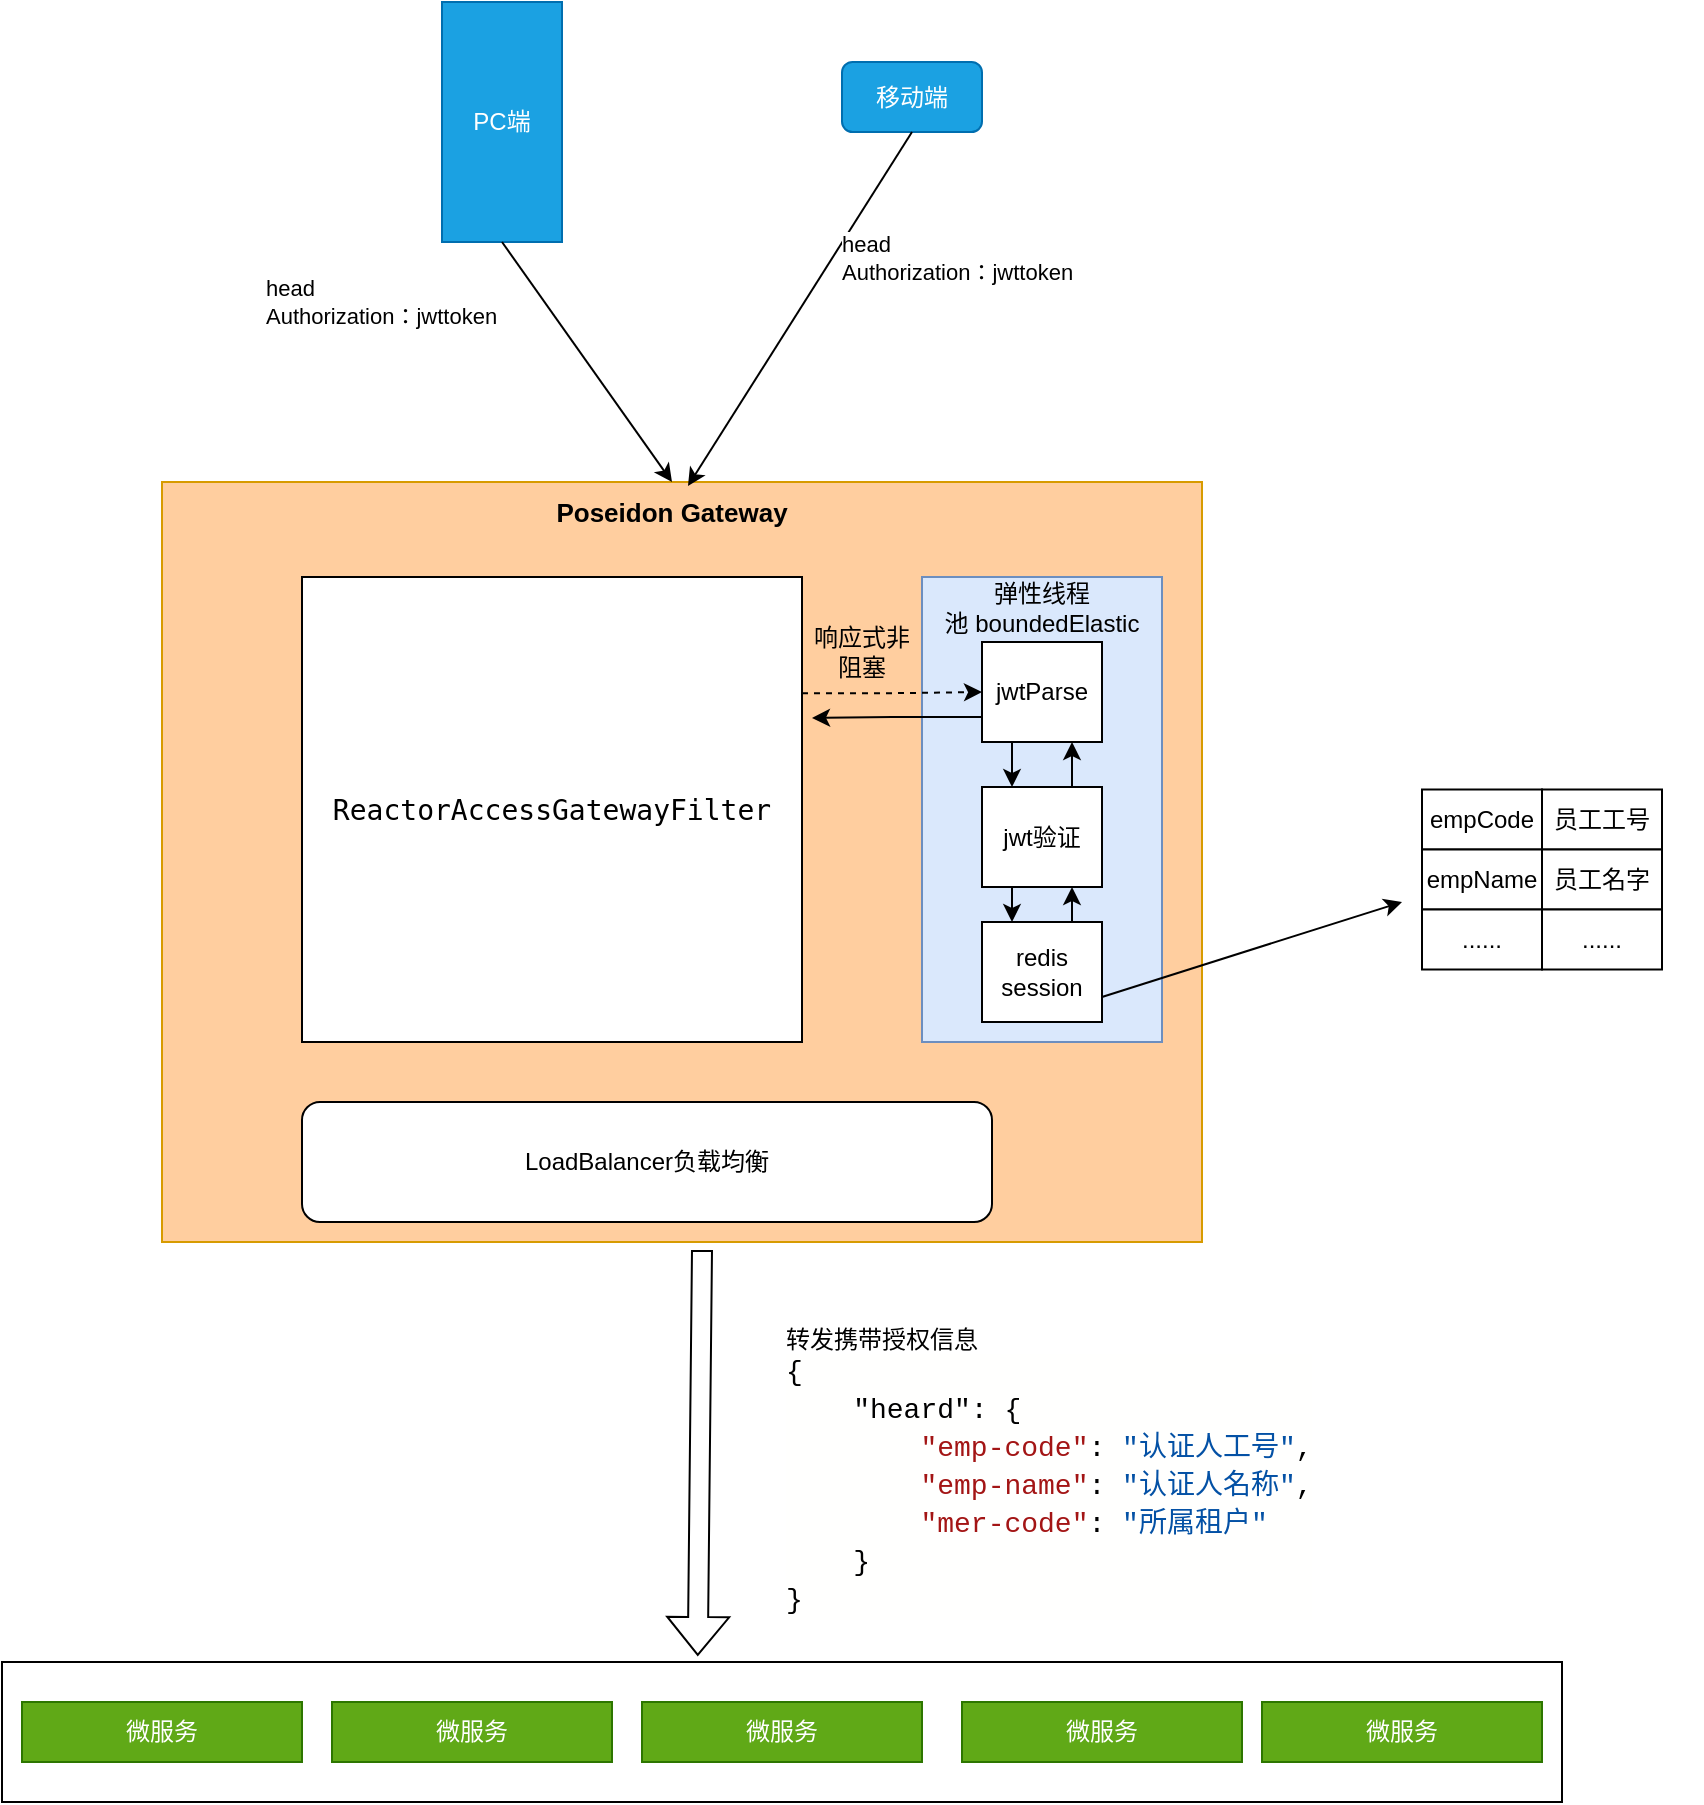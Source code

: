 <mxfile version="26.1.1">
  <diagram name="第 1 页" id="-mwDUBJkby4Tple8bmGG">
    <mxGraphModel dx="1925" dy="1989" grid="1" gridSize="10" guides="1" tooltips="1" connect="1" arrows="1" fold="1" page="1" pageScale="1" pageWidth="827" pageHeight="1169" math="0" shadow="0">
      <root>
        <mxCell id="0" />
        <mxCell id="1" parent="0" />
        <mxCell id="SmVk92hnEIOatby2Dnx8-1" value="移动端" style="rounded=1;whiteSpace=wrap;html=1;fillColor=#1ba1e2;fontColor=#ffffff;strokeColor=#006EAF;" vertex="1" parent="1">
          <mxGeometry x="-10" y="-710" width="70" height="35" as="geometry" />
        </mxCell>
        <mxCell id="SmVk92hnEIOatby2Dnx8-2" value="PC端" style="rounded=0;whiteSpace=wrap;html=1;direction=south;fillColor=#1ba1e2;fontColor=#ffffff;strokeColor=#006EAF;" vertex="1" parent="1">
          <mxGeometry x="-210" y="-740" width="60" height="120" as="geometry" />
        </mxCell>
        <mxCell id="SmVk92hnEIOatby2Dnx8-3" value="" style="rounded=0;whiteSpace=wrap;html=1;direction=south;fillColor=#FFCE9F;strokeColor=#d79b00;" vertex="1" parent="1">
          <mxGeometry x="-350" y="-500" width="520" height="380" as="geometry" />
        </mxCell>
        <mxCell id="SmVk92hnEIOatby2Dnx8-4" value="Poseidon Gateway" style="text;html=1;strokeColor=none;fillColor=none;align=center;verticalAlign=middle;whiteSpace=wrap;rounded=0;fontStyle=1;fontSize=13;" vertex="1" parent="1">
          <mxGeometry x="-200" y="-500" width="210" height="30" as="geometry" />
        </mxCell>
        <mxCell id="SmVk92hnEIOatby2Dnx8-5" value="" style="rounded=0;whiteSpace=wrap;html=1;direction=south;" vertex="1" parent="1">
          <mxGeometry x="-430" y="90" width="780" height="70" as="geometry" />
        </mxCell>
        <mxCell id="SmVk92hnEIOatby2Dnx8-6" value="微服务" style="rounded=0;whiteSpace=wrap;html=1;fillColor=#60a917;fontColor=#ffffff;strokeColor=#2D7600;" vertex="1" parent="1">
          <mxGeometry x="-420" y="110" width="140" height="30" as="geometry" />
        </mxCell>
        <mxCell id="SmVk92hnEIOatby2Dnx8-7" value="微服务" style="rounded=0;whiteSpace=wrap;html=1;fillColor=#60a917;fontColor=#ffffff;strokeColor=#2D7600;" vertex="1" parent="1">
          <mxGeometry x="-265" y="110" width="140" height="30" as="geometry" />
        </mxCell>
        <mxCell id="SmVk92hnEIOatby2Dnx8-8" value="微服务" style="rounded=0;whiteSpace=wrap;html=1;fillColor=#60a917;fontColor=#ffffff;strokeColor=#2D7600;" vertex="1" parent="1">
          <mxGeometry x="-110" y="110" width="140" height="30" as="geometry" />
        </mxCell>
        <mxCell id="SmVk92hnEIOatby2Dnx8-9" value="微服务" style="rounded=0;whiteSpace=wrap;html=1;fillColor=#60a917;fontColor=#ffffff;strokeColor=#2D7600;" vertex="1" parent="1">
          <mxGeometry x="50" y="110" width="140" height="30" as="geometry" />
        </mxCell>
        <mxCell id="SmVk92hnEIOatby2Dnx8-10" value="微服务" style="rounded=0;whiteSpace=wrap;html=1;fillColor=#60a917;fontColor=#ffffff;strokeColor=#2D7600;" vertex="1" parent="1">
          <mxGeometry x="200" y="110" width="140" height="30" as="geometry" />
        </mxCell>
        <mxCell id="SmVk92hnEIOatby2Dnx8-11" value="LoadBalancer负载均衡" style="rounded=1;whiteSpace=wrap;html=1;" vertex="1" parent="1">
          <mxGeometry x="-280" y="-190" width="345" height="60" as="geometry" />
        </mxCell>
        <mxCell id="SmVk92hnEIOatby2Dnx8-12" value="" style="shape=flexArrow;endArrow=classic;html=1;rounded=0;entryX=-0.043;entryY=0.554;entryDx=0;entryDy=0;entryPerimeter=0;" edge="1" parent="1" target="SmVk92hnEIOatby2Dnx8-5">
          <mxGeometry width="50" height="50" relative="1" as="geometry">
            <mxPoint x="-80" y="-116" as="sourcePoint" />
            <mxPoint x="-79.64" y="-56" as="targetPoint" />
          </mxGeometry>
        </mxCell>
        <mxCell id="SmVk92hnEIOatby2Dnx8-13" value="" style="endArrow=classic;html=1;rounded=0;exitX=1;exitY=0.5;exitDx=0;exitDy=0;entryX=0.5;entryY=0;entryDx=0;entryDy=0;" edge="1" parent="1" source="SmVk92hnEIOatby2Dnx8-2" target="SmVk92hnEIOatby2Dnx8-4">
          <mxGeometry width="50" height="50" relative="1" as="geometry">
            <mxPoint x="-120" y="-540" as="sourcePoint" />
            <mxPoint x="-50" y="-540" as="targetPoint" />
          </mxGeometry>
        </mxCell>
        <mxCell id="SmVk92hnEIOatby2Dnx8-14" value="" style="endArrow=classic;html=1;rounded=0;exitX=0.5;exitY=1;exitDx=0;exitDy=0;entryX=0.538;entryY=0.067;entryDx=0;entryDy=0;entryPerimeter=0;" edge="1" parent="1" source="SmVk92hnEIOatby2Dnx8-1" target="SmVk92hnEIOatby2Dnx8-4">
          <mxGeometry width="50" height="50" relative="1" as="geometry">
            <mxPoint x="10" y="-570" as="sourcePoint" />
            <mxPoint x="80" y="-570" as="targetPoint" />
          </mxGeometry>
        </mxCell>
        <mxCell id="SmVk92hnEIOatby2Dnx8-15" value="head&amp;nbsp;&lt;br&gt;Authorization：jwttoken" style="edgeLabel;html=1;align=left;verticalAlign=middle;resizable=0;points=[];" vertex="1" connectable="0" parent="SmVk92hnEIOatby2Dnx8-14">
          <mxGeometry x="-0.303" y="2" relative="1" as="geometry">
            <mxPoint as="offset" />
          </mxGeometry>
        </mxCell>
        <mxCell id="SmVk92hnEIOatby2Dnx8-16" value="&lt;div style=&quot;background-color:#ffffff;color:#000000&quot;&gt;&lt;pre style=&quot;font-family:&#39;JetBrains Mono&#39;,monospace;font-size:10.5pt;&quot;&gt;&lt;/pre&gt;&lt;/div&gt;" style="text;whiteSpace=wrap;html=1;" vertex="1" parent="1">
          <mxGeometry x="260" y="-363.75" width="160" height="70" as="geometry" />
        </mxCell>
        <mxCell id="SmVk92hnEIOatby2Dnx8-17" value="&lt;pre style=&quot;border-color: var(--border-color); text-align: left; font-family: &amp;quot;JetBrains Mono&amp;quot;, monospace; font-size: 10.5pt;&quot;&gt;ReactorAccessGatewayFilter&lt;/pre&gt;&lt;pre style=&quot;border-color: var(--border-color); text-align: left; font-family: &amp;quot;JetBrains Mono&amp;quot;, monospace; font-size: 10.5pt;&quot;&gt;&lt;/pre&gt;&lt;pre style=&quot;border-color: var(--border-color); text-align: left; font-family: &amp;quot;JetBrains Mono&amp;quot;, monospace; font-size: 10.5pt;&quot;&gt;&lt;/pre&gt;&lt;pre style=&quot;border-color: var(--border-color); text-align: left; font-family: &amp;quot;JetBrains Mono&amp;quot;, monospace; font-size: 10.5pt;&quot;&gt;&lt;/pre&gt;" style="rounded=0;whiteSpace=wrap;html=1;" vertex="1" parent="1">
          <mxGeometry x="-280" y="-452.5" width="250" height="232.5" as="geometry" />
        </mxCell>
        <mxCell id="SmVk92hnEIOatby2Dnx8-18" value="" style="rounded=0;whiteSpace=wrap;html=1;fillColor=#dae8fc;strokeColor=#6c8ebf;" vertex="1" parent="1">
          <mxGeometry x="30" y="-452.5" width="120" height="232.5" as="geometry" />
        </mxCell>
        <mxCell id="SmVk92hnEIOatby2Dnx8-19" style="edgeStyle=orthogonalEdgeStyle;rounded=0;orthogonalLoop=1;jettySize=auto;html=1;exitX=1;exitY=0.75;exitDx=0;exitDy=0;entryX=0;entryY=0.75;entryDx=0;entryDy=0;" edge="1" parent="1" source="SmVk92hnEIOatby2Dnx8-21" target="SmVk92hnEIOatby2Dnx8-27">
          <mxGeometry relative="1" as="geometry" />
        </mxCell>
        <mxCell id="SmVk92hnEIOatby2Dnx8-20" style="edgeStyle=orthogonalEdgeStyle;rounded=0;orthogonalLoop=1;jettySize=auto;html=1;exitX=0;exitY=0.25;exitDx=0;exitDy=0;entryX=1;entryY=0.25;entryDx=0;entryDy=0;" edge="1" parent="1" source="SmVk92hnEIOatby2Dnx8-21" target="SmVk92hnEIOatby2Dnx8-24">
          <mxGeometry relative="1" as="geometry" />
        </mxCell>
        <mxCell id="SmVk92hnEIOatby2Dnx8-21" value="jwt验证" style="rounded=0;whiteSpace=wrap;html=1;direction=south;" vertex="1" parent="1">
          <mxGeometry x="60" y="-347.5" width="60" height="50" as="geometry" />
        </mxCell>
        <mxCell id="SmVk92hnEIOatby2Dnx8-22" style="edgeStyle=orthogonalEdgeStyle;rounded=0;orthogonalLoop=1;jettySize=auto;html=1;exitX=0.75;exitY=1;exitDx=0;exitDy=0;entryX=1.02;entryY=0.303;entryDx=0;entryDy=0;entryPerimeter=0;" edge="1" parent="1" source="SmVk92hnEIOatby2Dnx8-24" target="SmVk92hnEIOatby2Dnx8-17">
          <mxGeometry relative="1" as="geometry" />
        </mxCell>
        <mxCell id="SmVk92hnEIOatby2Dnx8-23" style="edgeStyle=orthogonalEdgeStyle;rounded=0;orthogonalLoop=1;jettySize=auto;html=1;exitX=1;exitY=0.75;exitDx=0;exitDy=0;entryX=0;entryY=0.75;entryDx=0;entryDy=0;" edge="1" parent="1" source="SmVk92hnEIOatby2Dnx8-24" target="SmVk92hnEIOatby2Dnx8-21">
          <mxGeometry relative="1" as="geometry" />
        </mxCell>
        <mxCell id="SmVk92hnEIOatby2Dnx8-24" value="jwtParse" style="rounded=0;whiteSpace=wrap;html=1;direction=south;" vertex="1" parent="1">
          <mxGeometry x="60" y="-420" width="60" height="50" as="geometry" />
        </mxCell>
        <mxCell id="SmVk92hnEIOatby2Dnx8-25" value="弹性线程池&amp;nbsp;boundedElastic" style="text;html=1;strokeColor=none;fillColor=none;align=center;verticalAlign=middle;whiteSpace=wrap;rounded=0;" vertex="1" parent="1">
          <mxGeometry x="20" y="-452.5" width="140" height="30" as="geometry" />
        </mxCell>
        <mxCell id="SmVk92hnEIOatby2Dnx8-26" style="edgeStyle=orthogonalEdgeStyle;rounded=0;orthogonalLoop=1;jettySize=auto;html=1;exitX=0;exitY=0.25;exitDx=0;exitDy=0;entryX=1;entryY=0.25;entryDx=0;entryDy=0;" edge="1" parent="1" source="SmVk92hnEIOatby2Dnx8-27" target="SmVk92hnEIOatby2Dnx8-21">
          <mxGeometry relative="1" as="geometry" />
        </mxCell>
        <mxCell id="SmVk92hnEIOatby2Dnx8-27" value="redis&lt;br&gt;session" style="rounded=0;whiteSpace=wrap;html=1;direction=south;" vertex="1" parent="1">
          <mxGeometry x="60" y="-280" width="60" height="50" as="geometry" />
        </mxCell>
        <mxCell id="SmVk92hnEIOatby2Dnx8-28" style="edgeStyle=orthogonalEdgeStyle;rounded=0;orthogonalLoop=1;jettySize=auto;html=1;exitX=1;exitY=0.25;exitDx=0;exitDy=0;entryX=0.5;entryY=1;entryDx=0;entryDy=0;dashed=1;" edge="1" parent="1" source="SmVk92hnEIOatby2Dnx8-17" target="SmVk92hnEIOatby2Dnx8-24">
          <mxGeometry relative="1" as="geometry" />
        </mxCell>
        <mxCell id="SmVk92hnEIOatby2Dnx8-29" value="响应式非阻塞" style="text;html=1;strokeColor=none;fillColor=none;align=center;verticalAlign=middle;whiteSpace=wrap;rounded=0;" vertex="1" parent="1">
          <mxGeometry x="-30" y="-430" width="60" height="30" as="geometry" />
        </mxCell>
        <mxCell id="SmVk92hnEIOatby2Dnx8-30" value="转发携带授权信息&lt;br&gt;&lt;div style=&quot;background-color: rgb(255, 255, 254); font-family: Consolas, &amp;quot;Courier New&amp;quot;, monospace; font-size: 14px; line-height: 19px;&quot;&gt;&lt;div&gt;{&lt;/div&gt;&lt;div&gt;&amp;nbsp; &amp;nbsp; &quot;heard&quot;: {&lt;/div&gt;&lt;div&gt;&amp;nbsp; &amp;nbsp; &amp;nbsp; &amp;nbsp; &lt;span style=&quot;color: #a31515;&quot;&gt;&quot;emp-code&quot;&lt;/span&gt;: &lt;span style=&quot;color: #0451a5;&quot;&gt;&quot;认证人工号&quot;&lt;/span&gt;,&lt;/div&gt;&lt;div&gt;&amp;nbsp; &amp;nbsp; &amp;nbsp; &amp;nbsp; &lt;span style=&quot;color: #a31515;&quot;&gt;&quot;emp-name&quot;&lt;/span&gt;: &lt;span style=&quot;color: #0451a5;&quot;&gt;&quot;认证人名称&quot;&lt;/span&gt;,&lt;/div&gt;&lt;div&gt;&amp;nbsp; &amp;nbsp; &amp;nbsp; &amp;nbsp; &lt;span style=&quot;color: #a31515;&quot;&gt;&quot;mer-code&quot;&lt;/span&gt;: &lt;span style=&quot;color: #0451a5;&quot;&gt;&quot;所属租户&quot;&lt;/span&gt;&lt;/div&gt;&lt;div&gt;&amp;nbsp; &amp;nbsp; }&lt;/div&gt;&lt;div&gt;}&lt;/div&gt;&lt;/div&gt;" style="text;html=1;strokeColor=none;fillColor=none;align=left;verticalAlign=middle;whiteSpace=wrap;rounded=0;" vertex="1" parent="1">
          <mxGeometry x="-40" y="-20" width="320" height="30" as="geometry" />
        </mxCell>
        <mxCell id="SmVk92hnEIOatby2Dnx8-31" value="head&amp;nbsp;&lt;br&gt;Authorization：jwttoken" style="edgeLabel;html=1;align=left;verticalAlign=middle;resizable=0;points=[];" vertex="1" connectable="0" parent="1">
          <mxGeometry x="-299.997" y="-589.995" as="geometry" />
        </mxCell>
        <mxCell id="SmVk92hnEIOatby2Dnx8-32" value="" style="endArrow=classic;html=1;rounded=0;exitX=0.75;exitY=0;exitDx=0;exitDy=0;" edge="1" parent="1" source="SmVk92hnEIOatby2Dnx8-27">
          <mxGeometry width="50" height="50" relative="1" as="geometry">
            <mxPoint x="220" y="-240" as="sourcePoint" />
            <mxPoint x="270" y="-290" as="targetPoint" />
          </mxGeometry>
        </mxCell>
        <mxCell id="SmVk92hnEIOatby2Dnx8-33" value="empCode" style="rounded=0;whiteSpace=wrap;html=1;" vertex="1" parent="1">
          <mxGeometry x="280" y="-346.25" width="60" height="30" as="geometry" />
        </mxCell>
        <mxCell id="SmVk92hnEIOatby2Dnx8-34" value="员工工号" style="rounded=0;whiteSpace=wrap;html=1;" vertex="1" parent="1">
          <mxGeometry x="340" y="-346.25" width="60" height="30" as="geometry" />
        </mxCell>
        <mxCell id="SmVk92hnEIOatby2Dnx8-35" value="empName" style="rounded=0;whiteSpace=wrap;html=1;" vertex="1" parent="1">
          <mxGeometry x="280" y="-316.25" width="60" height="30" as="geometry" />
        </mxCell>
        <mxCell id="SmVk92hnEIOatby2Dnx8-36" value="员工名字" style="rounded=0;whiteSpace=wrap;html=1;" vertex="1" parent="1">
          <mxGeometry x="340" y="-316.25" width="60" height="30" as="geometry" />
        </mxCell>
        <mxCell id="SmVk92hnEIOatby2Dnx8-37" value="......" style="rounded=0;whiteSpace=wrap;html=1;" vertex="1" parent="1">
          <mxGeometry x="280" y="-286.25" width="60" height="30" as="geometry" />
        </mxCell>
        <mxCell id="SmVk92hnEIOatby2Dnx8-38" value="......" style="rounded=0;whiteSpace=wrap;html=1;" vertex="1" parent="1">
          <mxGeometry x="340" y="-286.25" width="60" height="30" as="geometry" />
        </mxCell>
      </root>
    </mxGraphModel>
  </diagram>
</mxfile>

